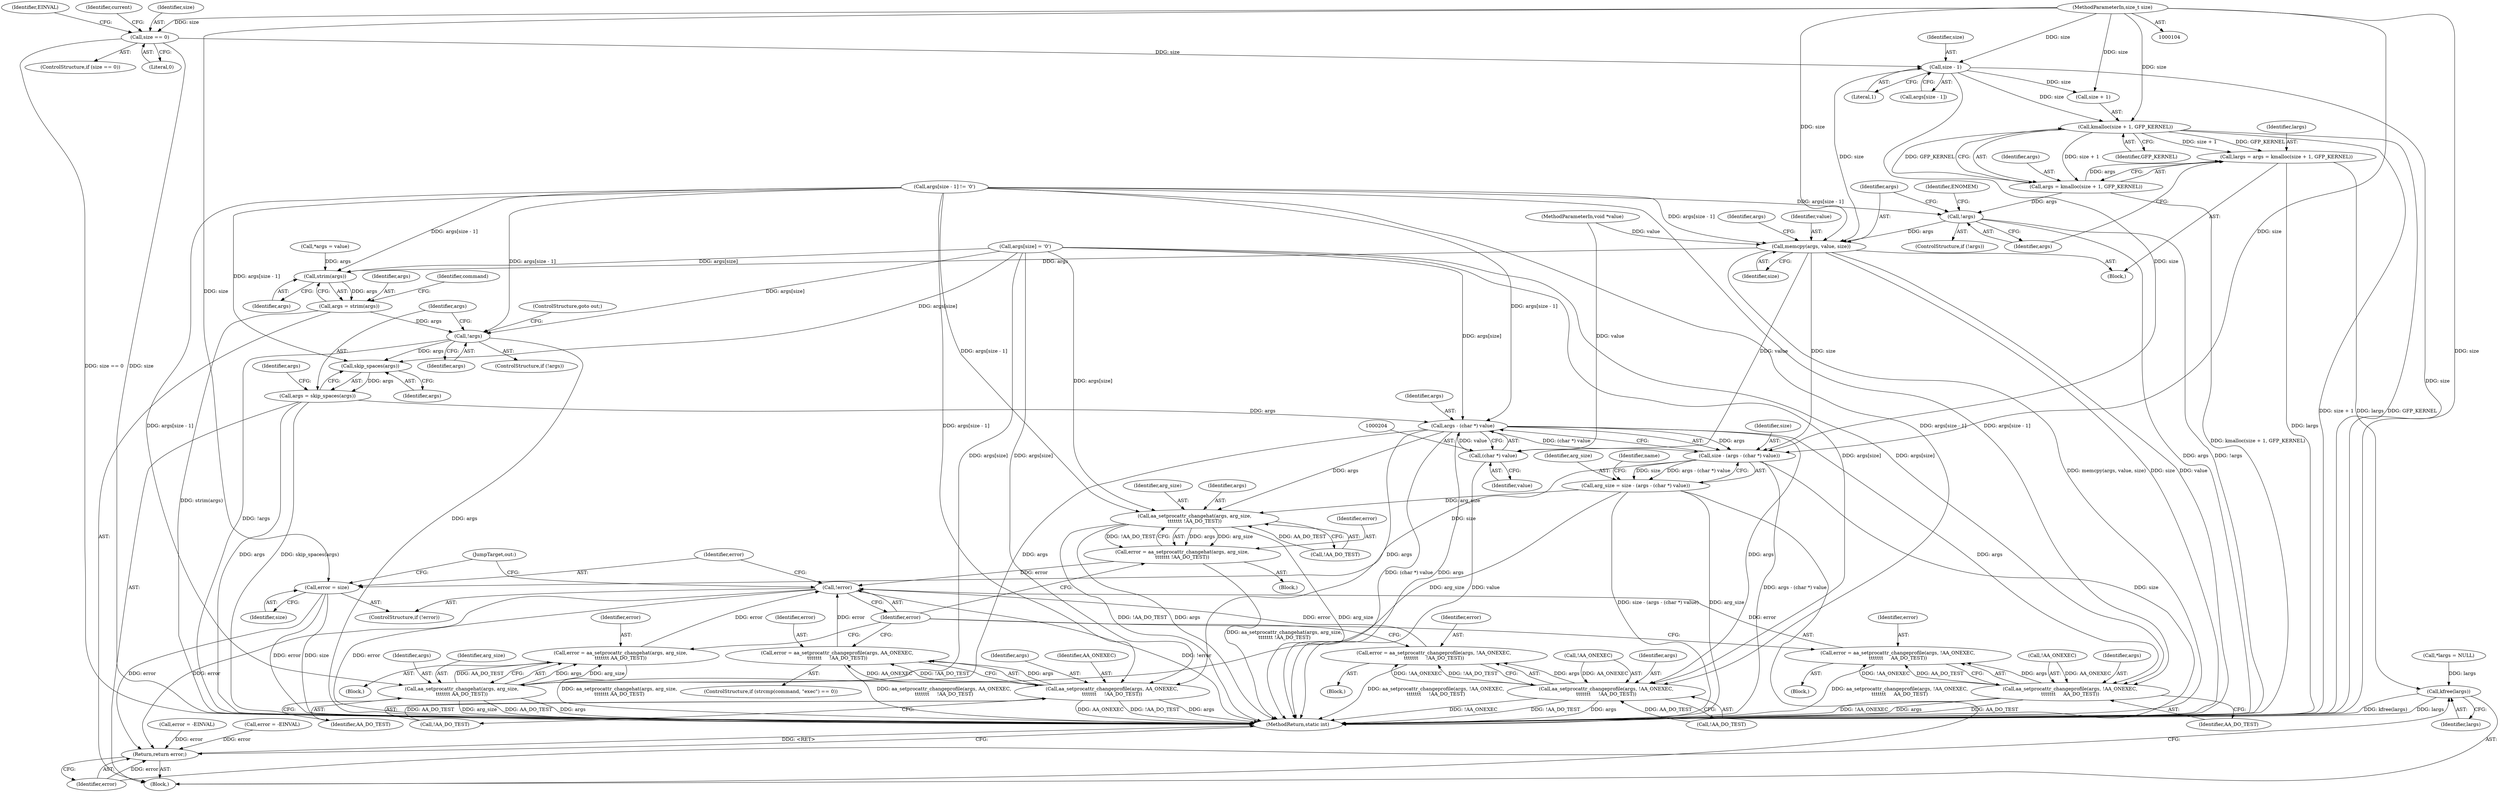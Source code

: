 digraph "0_linux_30a46a4647fd1df9cf52e43bf467f0d9265096ca@API" {
"1000150" [label="(Call,kmalloc(size + 1, GFP_KERNEL))"];
"1000141" [label="(Call,size - 1)"];
"1000124" [label="(Call,size == 0)"];
"1000108" [label="(MethodParameterIn,size_t size)"];
"1000146" [label="(Call,largs = args = kmalloc(size + 1, GFP_KERNEL))"];
"1000306" [label="(Call,kfree(largs))"];
"1000148" [label="(Call,args = kmalloc(size + 1, GFP_KERNEL))"];
"1000156" [label="(Call,!args)"];
"1000161" [label="(Call,memcpy(args, value, size))"];
"1000176" [label="(Call,strim(args))"];
"1000174" [label="(Call,args = strim(args))"];
"1000185" [label="(Call,!args)"];
"1000190" [label="(Call,skip_spaces(args))"];
"1000188" [label="(Call,args = skip_spaces(args))"];
"1000201" [label="(Call,args - (char *) value)"];
"1000199" [label="(Call,size - (args - (char *) value))"];
"1000197" [label="(Call,arg_size = size - (args - (char *) value))"];
"1000222" [label="(Call,aa_setprocattr_changehat(args, arg_size,\n\t\t\t\t\t\t\t !AA_DO_TEST))"];
"1000220" [label="(Call,error = aa_setprocattr_changehat(args, arg_size,\n\t\t\t\t\t\t\t !AA_DO_TEST))"];
"1000300" [label="(Call,!error)"];
"1000308" [label="(Return,return error;)"];
"1000237" [label="(Call,aa_setprocattr_changehat(args, arg_size,\n\t\t\t\t\t\t\t AA_DO_TEST))"];
"1000235" [label="(Call,error = aa_setprocattr_changehat(args, arg_size,\n\t\t\t\t\t\t\t AA_DO_TEST))"];
"1000302" [label="(Call,error = size)"];
"1000251" [label="(Call,aa_setprocattr_changeprofile(args, !AA_ONEXEC,\n\t\t\t\t\t\t\t     !AA_DO_TEST))"];
"1000249" [label="(Call,error = aa_setprocattr_changeprofile(args, !AA_ONEXEC,\n\t\t\t\t\t\t\t     !AA_DO_TEST))"];
"1000267" [label="(Call,aa_setprocattr_changeprofile(args, !AA_ONEXEC,\n\t\t\t\t\t\t\t     AA_DO_TEST))"];
"1000265" [label="(Call,error = aa_setprocattr_changeprofile(args, !AA_ONEXEC,\n\t\t\t\t\t\t\t     AA_DO_TEST))"];
"1000290" [label="(Call,aa_setprocattr_changeprofile(args, AA_ONEXEC,\n\t\t\t\t\t\t\t     !AA_DO_TEST))"];
"1000288" [label="(Call,error = aa_setprocattr_changeprofile(args, AA_ONEXEC,\n\t\t\t\t\t\t\t     !AA_DO_TEST))"];
"1000203" [label="(Call,(char *) value)"];
"1000175" [label="(Identifier,args)"];
"1000249" [label="(Call,error = aa_setprocattr_changeprofile(args, !AA_ONEXEC,\n\t\t\t\t\t\t\t     !AA_DO_TEST))"];
"1000195" [label="(Identifier,args)"];
"1000142" [label="(Identifier,size)"];
"1000282" [label="(ControlStructure,if (strcmp(command, \"exec\") == 0))"];
"1000235" [label="(Call,error = aa_setprocattr_changehat(args, arg_size,\n\t\t\t\t\t\t\t AA_DO_TEST))"];
"1000123" [label="(ControlStructure,if (size == 0))"];
"1000155" [label="(ControlStructure,if (!args))"];
"1000251" [label="(Call,aa_setprocattr_changeprofile(args, !AA_ONEXEC,\n\t\t\t\t\t\t\t     !AA_DO_TEST))"];
"1000267" [label="(Call,aa_setprocattr_changeprofile(args, !AA_ONEXEC,\n\t\t\t\t\t\t\t     AA_DO_TEST))"];
"1000300" [label="(Call,!error)"];
"1000266" [label="(Identifier,error)"];
"1000177" [label="(Identifier,args)"];
"1000150" [label="(Call,kmalloc(size + 1, GFP_KERNEL))"];
"1000351" [label="(MethodReturn,static int)"];
"1000239" [label="(Identifier,arg_size)"];
"1000198" [label="(Identifier,arg_size)"];
"1000145" [label="(Block,)"];
"1000189" [label="(Identifier,args)"];
"1000236" [label="(Identifier,error)"];
"1000114" [label="(Call,*largs = NULL)"];
"1000302" [label="(Call,error = size)"];
"1000141" [label="(Call,size - 1)"];
"1000162" [label="(Identifier,args)"];
"1000156" [label="(Call,!args)"];
"1000108" [label="(MethodParameterIn,size_t size)"];
"1000163" [label="(Identifier,value)"];
"1000265" [label="(Call,error = aa_setprocattr_changeprofile(args, !AA_ONEXEC,\n\t\t\t\t\t\t\t     AA_DO_TEST))"];
"1000118" [label="(Call,*args = value)"];
"1000203" [label="(Call,(char *) value)"];
"1000129" [label="(Identifier,EINVAL)"];
"1000176" [label="(Call,strim(args))"];
"1000219" [label="(Block,)"];
"1000147" [label="(Identifier,largs)"];
"1000209" [label="(Identifier,name)"];
"1000240" [label="(Identifier,AA_DO_TEST)"];
"1000185" [label="(Call,!args)"];
"1000222" [label="(Call,aa_setprocattr_changehat(args, arg_size,\n\t\t\t\t\t\t\t !AA_DO_TEST))"];
"1000252" [label="(Identifier,args)"];
"1000220" [label="(Call,error = aa_setprocattr_changehat(args, arg_size,\n\t\t\t\t\t\t\t !AA_DO_TEST))"];
"1000305" [label="(JumpTarget,out:)"];
"1000126" [label="(Literal,0)"];
"1000238" [label="(Identifier,args)"];
"1000199" [label="(Call,size - (args - (char *) value))"];
"1000303" [label="(Identifier,error)"];
"1000341" [label="(Call,error = -EINVAL)"];
"1000132" [label="(Identifier,current)"];
"1000234" [label="(Block,)"];
"1000269" [label="(Call,!AA_ONEXEC)"];
"1000191" [label="(Identifier,args)"];
"1000255" [label="(Call,!AA_DO_TEST)"];
"1000188" [label="(Call,args = skip_spaces(args))"];
"1000143" [label="(Literal,1)"];
"1000250" [label="(Identifier,error)"];
"1000154" [label="(Identifier,GFP_KERNEL)"];
"1000138" [label="(Call,args[size - 1] != '\0')"];
"1000237" [label="(Call,aa_setprocattr_changehat(args, arg_size,\n\t\t\t\t\t\t\t AA_DO_TEST))"];
"1000268" [label="(Identifier,args)"];
"1000170" [label="(Call,error = -EINVAL)"];
"1000253" [label="(Call,!AA_ONEXEC)"];
"1000223" [label="(Identifier,args)"];
"1000308" [label="(Return,return error;)"];
"1000151" [label="(Call,size + 1)"];
"1000164" [label="(Identifier,size)"];
"1000165" [label="(Call,args[size] = '\0')"];
"1000107" [label="(MethodParameterIn,void *value)"];
"1000309" [label="(Identifier,error)"];
"1000202" [label="(Identifier,args)"];
"1000197" [label="(Call,arg_size = size - (args - (char *) value))"];
"1000149" [label="(Identifier,args)"];
"1000187" [label="(ControlStructure,goto out;)"];
"1000225" [label="(Call,!AA_DO_TEST)"];
"1000304" [label="(Identifier,size)"];
"1000167" [label="(Identifier,args)"];
"1000248" [label="(Block,)"];
"1000307" [label="(Identifier,largs)"];
"1000148" [label="(Call,args = kmalloc(size + 1, GFP_KERNEL))"];
"1000289" [label="(Identifier,error)"];
"1000146" [label="(Call,largs = args = kmalloc(size + 1, GFP_KERNEL))"];
"1000299" [label="(ControlStructure,if (!error))"];
"1000291" [label="(Identifier,args)"];
"1000109" [label="(Block,)"];
"1000190" [label="(Call,skip_spaces(args))"];
"1000124" [label="(Call,size == 0)"];
"1000157" [label="(Identifier,args)"];
"1000200" [label="(Identifier,size)"];
"1000186" [label="(Identifier,args)"];
"1000161" [label="(Call,memcpy(args, value, size))"];
"1000301" [label="(Identifier,error)"];
"1000160" [label="(Identifier,ENOMEM)"];
"1000174" [label="(Call,args = strim(args))"];
"1000290" [label="(Call,aa_setprocattr_changeprofile(args, AA_ONEXEC,\n\t\t\t\t\t\t\t     !AA_DO_TEST))"];
"1000221" [label="(Identifier,error)"];
"1000184" [label="(ControlStructure,if (!args))"];
"1000271" [label="(Identifier,AA_DO_TEST)"];
"1000292" [label="(Identifier,AA_ONEXEC)"];
"1000201" [label="(Call,args - (char *) value)"];
"1000125" [label="(Identifier,size)"];
"1000306" [label="(Call,kfree(largs))"];
"1000139" [label="(Call,args[size - 1])"];
"1000224" [label="(Identifier,arg_size)"];
"1000288" [label="(Call,error = aa_setprocattr_changeprofile(args, AA_ONEXEC,\n\t\t\t\t\t\t\t     !AA_DO_TEST))"];
"1000264" [label="(Block,)"];
"1000179" [label="(Identifier,command)"];
"1000205" [label="(Identifier,value)"];
"1000293" [label="(Call,!AA_DO_TEST)"];
"1000150" -> "1000148"  [label="AST: "];
"1000150" -> "1000154"  [label="CFG: "];
"1000151" -> "1000150"  [label="AST: "];
"1000154" -> "1000150"  [label="AST: "];
"1000148" -> "1000150"  [label="CFG: "];
"1000150" -> "1000351"  [label="DDG: GFP_KERNEL"];
"1000150" -> "1000351"  [label="DDG: size + 1"];
"1000150" -> "1000146"  [label="DDG: size + 1"];
"1000150" -> "1000146"  [label="DDG: GFP_KERNEL"];
"1000150" -> "1000148"  [label="DDG: size + 1"];
"1000150" -> "1000148"  [label="DDG: GFP_KERNEL"];
"1000141" -> "1000150"  [label="DDG: size"];
"1000108" -> "1000150"  [label="DDG: size"];
"1000141" -> "1000139"  [label="AST: "];
"1000141" -> "1000143"  [label="CFG: "];
"1000142" -> "1000141"  [label="AST: "];
"1000143" -> "1000141"  [label="AST: "];
"1000139" -> "1000141"  [label="CFG: "];
"1000141" -> "1000351"  [label="DDG: size"];
"1000124" -> "1000141"  [label="DDG: size"];
"1000108" -> "1000141"  [label="DDG: size"];
"1000141" -> "1000151"  [label="DDG: size"];
"1000141" -> "1000161"  [label="DDG: size"];
"1000141" -> "1000199"  [label="DDG: size"];
"1000124" -> "1000123"  [label="AST: "];
"1000124" -> "1000126"  [label="CFG: "];
"1000125" -> "1000124"  [label="AST: "];
"1000126" -> "1000124"  [label="AST: "];
"1000129" -> "1000124"  [label="CFG: "];
"1000132" -> "1000124"  [label="CFG: "];
"1000124" -> "1000351"  [label="DDG: size"];
"1000124" -> "1000351"  [label="DDG: size == 0"];
"1000108" -> "1000124"  [label="DDG: size"];
"1000108" -> "1000104"  [label="AST: "];
"1000108" -> "1000351"  [label="DDG: size"];
"1000108" -> "1000151"  [label="DDG: size"];
"1000108" -> "1000161"  [label="DDG: size"];
"1000108" -> "1000199"  [label="DDG: size"];
"1000108" -> "1000302"  [label="DDG: size"];
"1000146" -> "1000145"  [label="AST: "];
"1000146" -> "1000148"  [label="CFG: "];
"1000147" -> "1000146"  [label="AST: "];
"1000148" -> "1000146"  [label="AST: "];
"1000157" -> "1000146"  [label="CFG: "];
"1000146" -> "1000351"  [label="DDG: largs"];
"1000148" -> "1000146"  [label="DDG: args"];
"1000146" -> "1000306"  [label="DDG: largs"];
"1000306" -> "1000109"  [label="AST: "];
"1000306" -> "1000307"  [label="CFG: "];
"1000307" -> "1000306"  [label="AST: "];
"1000309" -> "1000306"  [label="CFG: "];
"1000306" -> "1000351"  [label="DDG: largs"];
"1000306" -> "1000351"  [label="DDG: kfree(largs)"];
"1000114" -> "1000306"  [label="DDG: largs"];
"1000149" -> "1000148"  [label="AST: "];
"1000148" -> "1000351"  [label="DDG: kmalloc(size + 1, GFP_KERNEL)"];
"1000148" -> "1000156"  [label="DDG: args"];
"1000156" -> "1000155"  [label="AST: "];
"1000156" -> "1000157"  [label="CFG: "];
"1000157" -> "1000156"  [label="AST: "];
"1000160" -> "1000156"  [label="CFG: "];
"1000162" -> "1000156"  [label="CFG: "];
"1000156" -> "1000351"  [label="DDG: args"];
"1000156" -> "1000351"  [label="DDG: !args"];
"1000138" -> "1000156"  [label="DDG: args[size - 1]"];
"1000156" -> "1000161"  [label="DDG: args"];
"1000161" -> "1000145"  [label="AST: "];
"1000161" -> "1000164"  [label="CFG: "];
"1000162" -> "1000161"  [label="AST: "];
"1000163" -> "1000161"  [label="AST: "];
"1000164" -> "1000161"  [label="AST: "];
"1000167" -> "1000161"  [label="CFG: "];
"1000161" -> "1000351"  [label="DDG: size"];
"1000161" -> "1000351"  [label="DDG: value"];
"1000161" -> "1000351"  [label="DDG: memcpy(args, value, size)"];
"1000138" -> "1000161"  [label="DDG: args[size - 1]"];
"1000107" -> "1000161"  [label="DDG: value"];
"1000161" -> "1000176"  [label="DDG: args"];
"1000161" -> "1000199"  [label="DDG: size"];
"1000161" -> "1000203"  [label="DDG: value"];
"1000176" -> "1000174"  [label="AST: "];
"1000176" -> "1000177"  [label="CFG: "];
"1000177" -> "1000176"  [label="AST: "];
"1000174" -> "1000176"  [label="CFG: "];
"1000176" -> "1000174"  [label="DDG: args"];
"1000138" -> "1000176"  [label="DDG: args[size - 1]"];
"1000165" -> "1000176"  [label="DDG: args[size]"];
"1000118" -> "1000176"  [label="DDG: args"];
"1000174" -> "1000109"  [label="AST: "];
"1000175" -> "1000174"  [label="AST: "];
"1000179" -> "1000174"  [label="CFG: "];
"1000174" -> "1000351"  [label="DDG: strim(args)"];
"1000174" -> "1000185"  [label="DDG: args"];
"1000185" -> "1000184"  [label="AST: "];
"1000185" -> "1000186"  [label="CFG: "];
"1000186" -> "1000185"  [label="AST: "];
"1000187" -> "1000185"  [label="CFG: "];
"1000189" -> "1000185"  [label="CFG: "];
"1000185" -> "1000351"  [label="DDG: !args"];
"1000185" -> "1000351"  [label="DDG: args"];
"1000138" -> "1000185"  [label="DDG: args[size - 1]"];
"1000165" -> "1000185"  [label="DDG: args[size]"];
"1000185" -> "1000190"  [label="DDG: args"];
"1000190" -> "1000188"  [label="AST: "];
"1000190" -> "1000191"  [label="CFG: "];
"1000191" -> "1000190"  [label="AST: "];
"1000188" -> "1000190"  [label="CFG: "];
"1000190" -> "1000188"  [label="DDG: args"];
"1000138" -> "1000190"  [label="DDG: args[size - 1]"];
"1000165" -> "1000190"  [label="DDG: args[size]"];
"1000188" -> "1000109"  [label="AST: "];
"1000189" -> "1000188"  [label="AST: "];
"1000195" -> "1000188"  [label="CFG: "];
"1000188" -> "1000351"  [label="DDG: skip_spaces(args)"];
"1000188" -> "1000351"  [label="DDG: args"];
"1000188" -> "1000201"  [label="DDG: args"];
"1000201" -> "1000199"  [label="AST: "];
"1000201" -> "1000203"  [label="CFG: "];
"1000202" -> "1000201"  [label="AST: "];
"1000203" -> "1000201"  [label="AST: "];
"1000199" -> "1000201"  [label="CFG: "];
"1000201" -> "1000351"  [label="DDG: (char *) value"];
"1000201" -> "1000351"  [label="DDG: args"];
"1000201" -> "1000199"  [label="DDG: args"];
"1000201" -> "1000199"  [label="DDG: (char *) value"];
"1000138" -> "1000201"  [label="DDG: args[size - 1]"];
"1000165" -> "1000201"  [label="DDG: args[size]"];
"1000203" -> "1000201"  [label="DDG: value"];
"1000201" -> "1000222"  [label="DDG: args"];
"1000201" -> "1000237"  [label="DDG: args"];
"1000201" -> "1000251"  [label="DDG: args"];
"1000201" -> "1000267"  [label="DDG: args"];
"1000201" -> "1000290"  [label="DDG: args"];
"1000199" -> "1000197"  [label="AST: "];
"1000200" -> "1000199"  [label="AST: "];
"1000197" -> "1000199"  [label="CFG: "];
"1000199" -> "1000351"  [label="DDG: args - (char *) value"];
"1000199" -> "1000351"  [label="DDG: size"];
"1000199" -> "1000197"  [label="DDG: size"];
"1000199" -> "1000197"  [label="DDG: args - (char *) value"];
"1000199" -> "1000302"  [label="DDG: size"];
"1000197" -> "1000109"  [label="AST: "];
"1000198" -> "1000197"  [label="AST: "];
"1000209" -> "1000197"  [label="CFG: "];
"1000197" -> "1000351"  [label="DDG: size - (args - (char *) value)"];
"1000197" -> "1000351"  [label="DDG: arg_size"];
"1000197" -> "1000222"  [label="DDG: arg_size"];
"1000197" -> "1000237"  [label="DDG: arg_size"];
"1000222" -> "1000220"  [label="AST: "];
"1000222" -> "1000225"  [label="CFG: "];
"1000223" -> "1000222"  [label="AST: "];
"1000224" -> "1000222"  [label="AST: "];
"1000225" -> "1000222"  [label="AST: "];
"1000220" -> "1000222"  [label="CFG: "];
"1000222" -> "1000351"  [label="DDG: !AA_DO_TEST"];
"1000222" -> "1000351"  [label="DDG: args"];
"1000222" -> "1000351"  [label="DDG: arg_size"];
"1000222" -> "1000220"  [label="DDG: args"];
"1000222" -> "1000220"  [label="DDG: arg_size"];
"1000222" -> "1000220"  [label="DDG: !AA_DO_TEST"];
"1000138" -> "1000222"  [label="DDG: args[size - 1]"];
"1000165" -> "1000222"  [label="DDG: args[size]"];
"1000225" -> "1000222"  [label="DDG: AA_DO_TEST"];
"1000220" -> "1000219"  [label="AST: "];
"1000221" -> "1000220"  [label="AST: "];
"1000301" -> "1000220"  [label="CFG: "];
"1000220" -> "1000351"  [label="DDG: aa_setprocattr_changehat(args, arg_size,\n\t\t\t\t\t\t\t !AA_DO_TEST)"];
"1000220" -> "1000300"  [label="DDG: error"];
"1000300" -> "1000299"  [label="AST: "];
"1000300" -> "1000301"  [label="CFG: "];
"1000301" -> "1000300"  [label="AST: "];
"1000303" -> "1000300"  [label="CFG: "];
"1000305" -> "1000300"  [label="CFG: "];
"1000300" -> "1000351"  [label="DDG: error"];
"1000300" -> "1000351"  [label="DDG: !error"];
"1000235" -> "1000300"  [label="DDG: error"];
"1000288" -> "1000300"  [label="DDG: error"];
"1000265" -> "1000300"  [label="DDG: error"];
"1000249" -> "1000300"  [label="DDG: error"];
"1000300" -> "1000308"  [label="DDG: error"];
"1000308" -> "1000109"  [label="AST: "];
"1000308" -> "1000309"  [label="CFG: "];
"1000309" -> "1000308"  [label="AST: "];
"1000351" -> "1000308"  [label="CFG: "];
"1000308" -> "1000351"  [label="DDG: <RET>"];
"1000309" -> "1000308"  [label="DDG: error"];
"1000302" -> "1000308"  [label="DDG: error"];
"1000341" -> "1000308"  [label="DDG: error"];
"1000170" -> "1000308"  [label="DDG: error"];
"1000237" -> "1000235"  [label="AST: "];
"1000237" -> "1000240"  [label="CFG: "];
"1000238" -> "1000237"  [label="AST: "];
"1000239" -> "1000237"  [label="AST: "];
"1000240" -> "1000237"  [label="AST: "];
"1000235" -> "1000237"  [label="CFG: "];
"1000237" -> "1000351"  [label="DDG: arg_size"];
"1000237" -> "1000351"  [label="DDG: AA_DO_TEST"];
"1000237" -> "1000351"  [label="DDG: args"];
"1000237" -> "1000235"  [label="DDG: args"];
"1000237" -> "1000235"  [label="DDG: arg_size"];
"1000237" -> "1000235"  [label="DDG: AA_DO_TEST"];
"1000138" -> "1000237"  [label="DDG: args[size - 1]"];
"1000165" -> "1000237"  [label="DDG: args[size]"];
"1000235" -> "1000234"  [label="AST: "];
"1000236" -> "1000235"  [label="AST: "];
"1000301" -> "1000235"  [label="CFG: "];
"1000235" -> "1000351"  [label="DDG: aa_setprocattr_changehat(args, arg_size,\n\t\t\t\t\t\t\t AA_DO_TEST)"];
"1000302" -> "1000299"  [label="AST: "];
"1000302" -> "1000304"  [label="CFG: "];
"1000303" -> "1000302"  [label="AST: "];
"1000304" -> "1000302"  [label="AST: "];
"1000305" -> "1000302"  [label="CFG: "];
"1000302" -> "1000351"  [label="DDG: size"];
"1000302" -> "1000351"  [label="DDG: error"];
"1000251" -> "1000249"  [label="AST: "];
"1000251" -> "1000255"  [label="CFG: "];
"1000252" -> "1000251"  [label="AST: "];
"1000253" -> "1000251"  [label="AST: "];
"1000255" -> "1000251"  [label="AST: "];
"1000249" -> "1000251"  [label="CFG: "];
"1000251" -> "1000351"  [label="DDG: !AA_ONEXEC"];
"1000251" -> "1000351"  [label="DDG: !AA_DO_TEST"];
"1000251" -> "1000351"  [label="DDG: args"];
"1000251" -> "1000249"  [label="DDG: args"];
"1000251" -> "1000249"  [label="DDG: !AA_ONEXEC"];
"1000251" -> "1000249"  [label="DDG: !AA_DO_TEST"];
"1000138" -> "1000251"  [label="DDG: args[size - 1]"];
"1000165" -> "1000251"  [label="DDG: args[size]"];
"1000253" -> "1000251"  [label="DDG: AA_ONEXEC"];
"1000255" -> "1000251"  [label="DDG: AA_DO_TEST"];
"1000249" -> "1000248"  [label="AST: "];
"1000250" -> "1000249"  [label="AST: "];
"1000301" -> "1000249"  [label="CFG: "];
"1000249" -> "1000351"  [label="DDG: aa_setprocattr_changeprofile(args, !AA_ONEXEC,\n\t\t\t\t\t\t\t     !AA_DO_TEST)"];
"1000267" -> "1000265"  [label="AST: "];
"1000267" -> "1000271"  [label="CFG: "];
"1000268" -> "1000267"  [label="AST: "];
"1000269" -> "1000267"  [label="AST: "];
"1000271" -> "1000267"  [label="AST: "];
"1000265" -> "1000267"  [label="CFG: "];
"1000267" -> "1000351"  [label="DDG: !AA_ONEXEC"];
"1000267" -> "1000351"  [label="DDG: args"];
"1000267" -> "1000351"  [label="DDG: AA_DO_TEST"];
"1000267" -> "1000265"  [label="DDG: args"];
"1000267" -> "1000265"  [label="DDG: !AA_ONEXEC"];
"1000267" -> "1000265"  [label="DDG: AA_DO_TEST"];
"1000138" -> "1000267"  [label="DDG: args[size - 1]"];
"1000165" -> "1000267"  [label="DDG: args[size]"];
"1000269" -> "1000267"  [label="DDG: AA_ONEXEC"];
"1000265" -> "1000264"  [label="AST: "];
"1000266" -> "1000265"  [label="AST: "];
"1000301" -> "1000265"  [label="CFG: "];
"1000265" -> "1000351"  [label="DDG: aa_setprocattr_changeprofile(args, !AA_ONEXEC,\n\t\t\t\t\t\t\t     AA_DO_TEST)"];
"1000290" -> "1000288"  [label="AST: "];
"1000290" -> "1000293"  [label="CFG: "];
"1000291" -> "1000290"  [label="AST: "];
"1000292" -> "1000290"  [label="AST: "];
"1000293" -> "1000290"  [label="AST: "];
"1000288" -> "1000290"  [label="CFG: "];
"1000290" -> "1000351"  [label="DDG: args"];
"1000290" -> "1000351"  [label="DDG: AA_ONEXEC"];
"1000290" -> "1000351"  [label="DDG: !AA_DO_TEST"];
"1000290" -> "1000288"  [label="DDG: args"];
"1000290" -> "1000288"  [label="DDG: AA_ONEXEC"];
"1000290" -> "1000288"  [label="DDG: !AA_DO_TEST"];
"1000138" -> "1000290"  [label="DDG: args[size - 1]"];
"1000165" -> "1000290"  [label="DDG: args[size]"];
"1000293" -> "1000290"  [label="DDG: AA_DO_TEST"];
"1000288" -> "1000282"  [label="AST: "];
"1000289" -> "1000288"  [label="AST: "];
"1000301" -> "1000288"  [label="CFG: "];
"1000288" -> "1000351"  [label="DDG: aa_setprocattr_changeprofile(args, AA_ONEXEC,\n\t\t\t\t\t\t\t     !AA_DO_TEST)"];
"1000203" -> "1000205"  [label="CFG: "];
"1000204" -> "1000203"  [label="AST: "];
"1000205" -> "1000203"  [label="AST: "];
"1000203" -> "1000351"  [label="DDG: value"];
"1000107" -> "1000203"  [label="DDG: value"];
}
